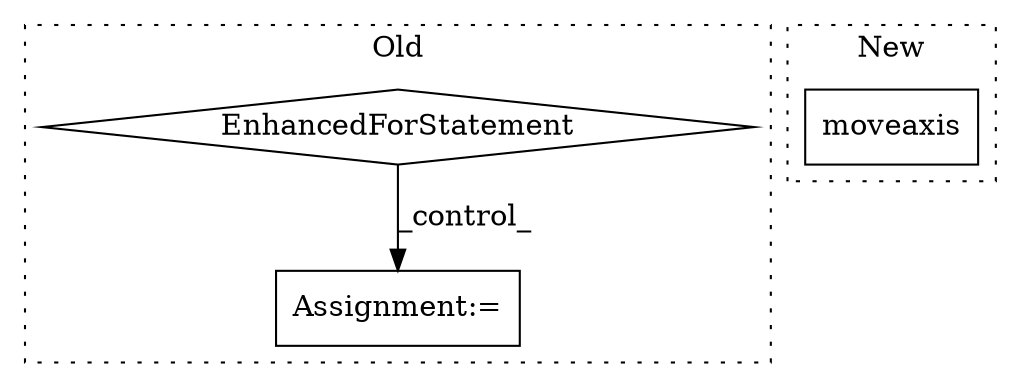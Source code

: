 digraph G {
subgraph cluster0 {
1 [label="EnhancedForStatement" a="70" s="4249,4371" l="84,2" shape="diamond"];
3 [label="Assignment:=" a="7" s="4399" l="1" shape="box"];
label = "Old";
style="dotted";
}
subgraph cluster1 {
2 [label="moveaxis" a="32" s="5817,5834" l="9,1" shape="box"];
label = "New";
style="dotted";
}
1 -> 3 [label="_control_"];
}